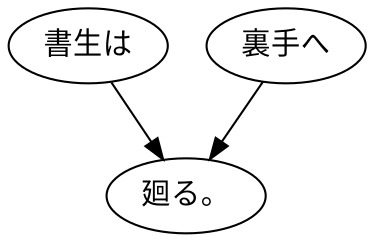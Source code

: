 digraph graph5324 {
	node0 [label="書生は"];
	node1 [label="裏手へ"];
	node2 [label="廻る。"];
	node0 -> node2;
	node1 -> node2;
}
